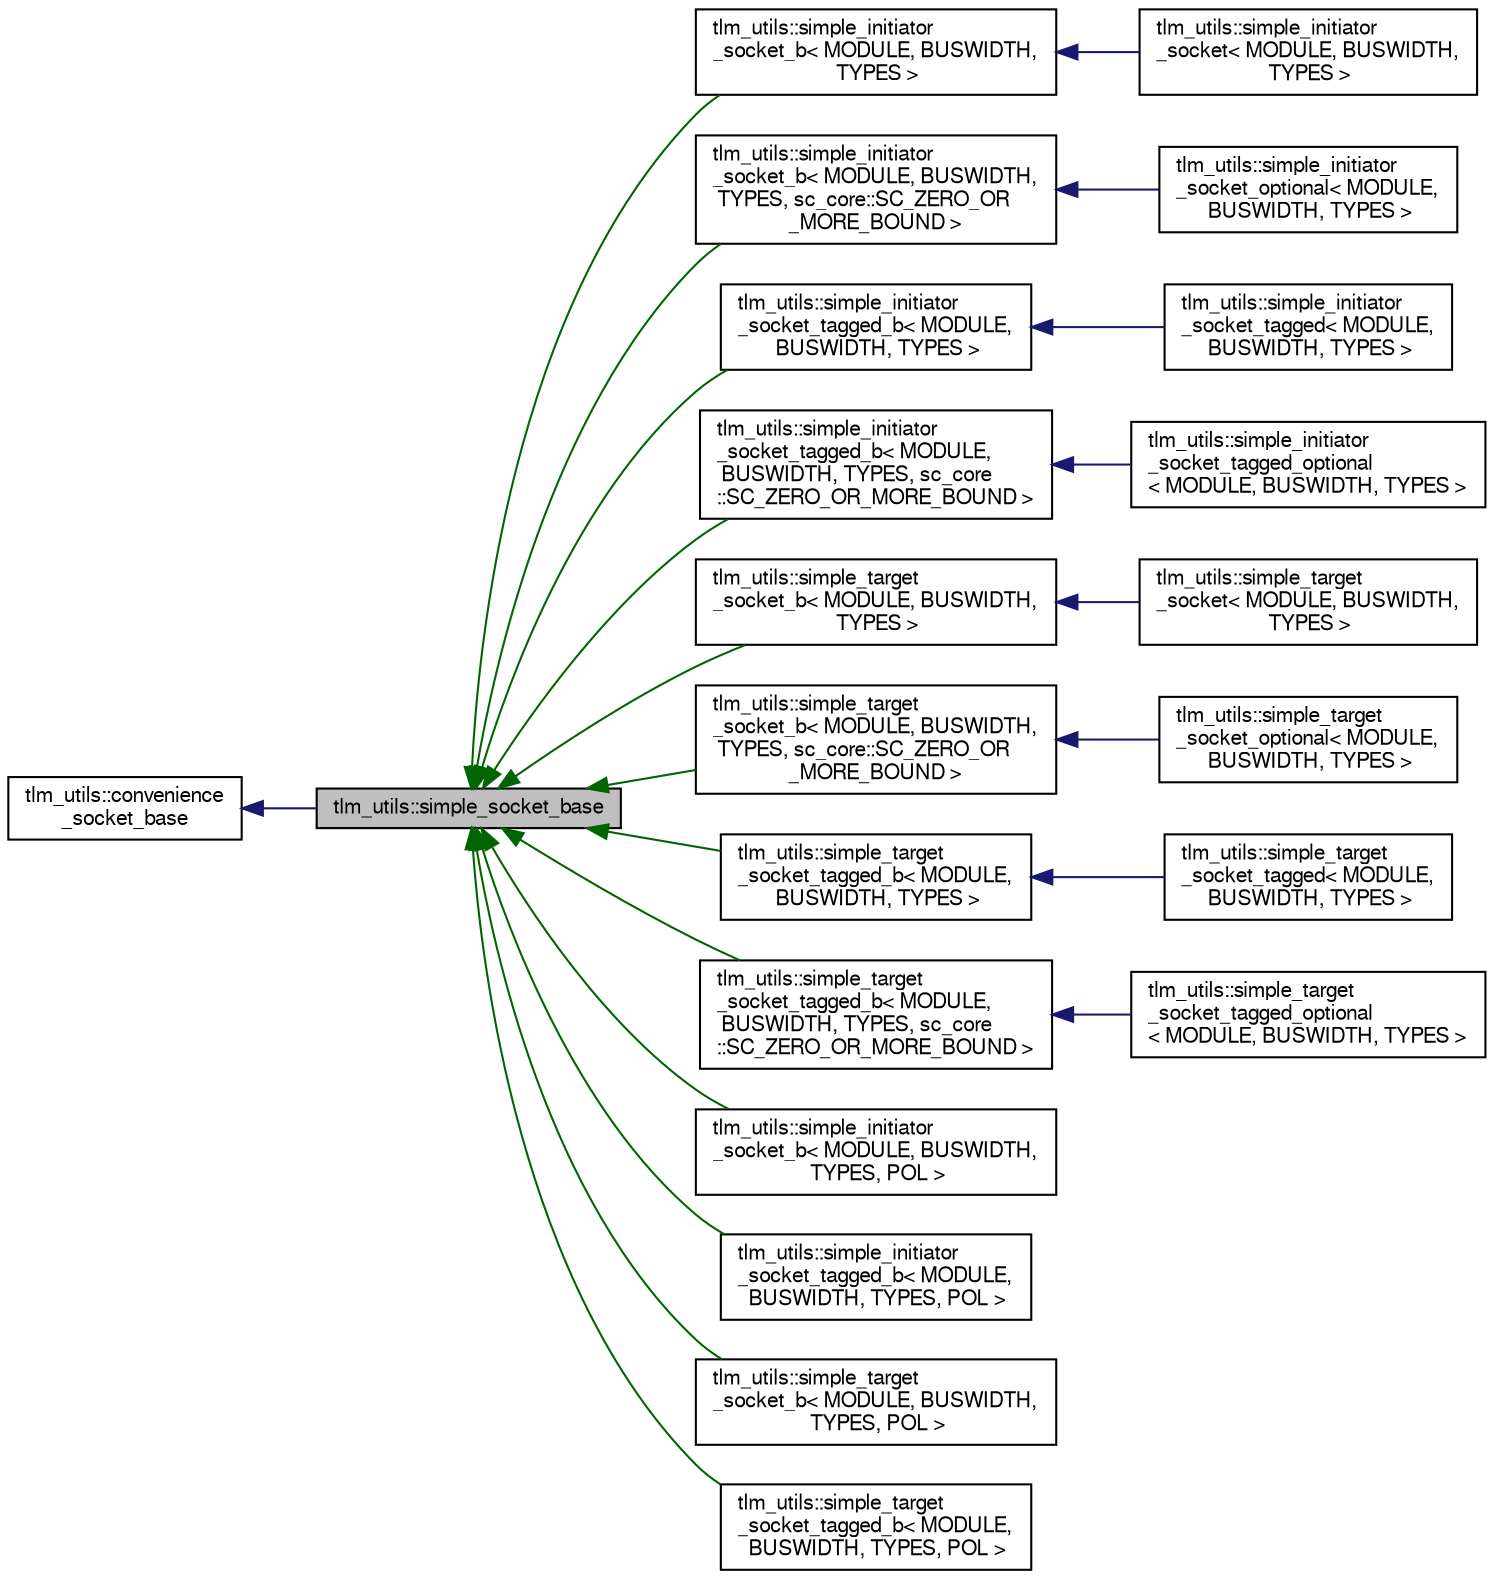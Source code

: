 digraph "tlm_utils::simple_socket_base"
{
  edge [fontname="FreeSans",fontsize="10",labelfontname="FreeSans",labelfontsize="10"];
  node [fontname="FreeSans",fontsize="10",shape=record];
  rankdir="LR";
  Node0 [label="tlm_utils::simple_socket_base",height=0.2,width=0.4,color="black", fillcolor="grey75", style="filled", fontcolor="black"];
  Node1 -> Node0 [dir="back",color="midnightblue",fontsize="10",style="solid",fontname="FreeSans"];
  Node1 [label="tlm_utils::convenience\l_socket_base",height=0.2,width=0.4,color="black", fillcolor="white", style="filled",URL="$a02527.html"];
  Node0 -> Node2 [dir="back",color="darkgreen",fontsize="10",style="solid",fontname="FreeSans"];
  Node2 [label="tlm_utils::simple_initiator\l_socket_b\< MODULE, BUSWIDTH,\l TYPES \>",height=0.2,width=0.4,color="black", fillcolor="white", style="filled",URL="$a02671.html"];
  Node2 -> Node3 [dir="back",color="midnightblue",fontsize="10",style="solid",fontname="FreeSans"];
  Node3 [label="tlm_utils::simple_initiator\l_socket\< MODULE, BUSWIDTH,\l TYPES \>",height=0.2,width=0.4,color="black", fillcolor="white", style="filled",URL="$a02679.html"];
  Node0 -> Node4 [dir="back",color="darkgreen",fontsize="10",style="solid",fontname="FreeSans"];
  Node4 [label="tlm_utils::simple_initiator\l_socket_b\< MODULE, BUSWIDTH,\l TYPES, sc_core::SC_ZERO_OR\l_MORE_BOUND \>",height=0.2,width=0.4,color="black", fillcolor="white", style="filled",URL="$a02671.html"];
  Node4 -> Node5 [dir="back",color="midnightblue",fontsize="10",style="solid",fontname="FreeSans"];
  Node5 [label="tlm_utils::simple_initiator\l_socket_optional\< MODULE,\l BUSWIDTH, TYPES \>",height=0.2,width=0.4,color="black", fillcolor="white", style="filled",URL="$a02683.html"];
  Node0 -> Node6 [dir="back",color="darkgreen",fontsize="10",style="solid",fontname="FreeSans"];
  Node6 [label="tlm_utils::simple_initiator\l_socket_tagged_b\< MODULE,\l BUSWIDTH, TYPES \>",height=0.2,width=0.4,color="black", fillcolor="white", style="filled",URL="$a02687.html"];
  Node6 -> Node7 [dir="back",color="midnightblue",fontsize="10",style="solid",fontname="FreeSans"];
  Node7 [label="tlm_utils::simple_initiator\l_socket_tagged\< MODULE,\l BUSWIDTH, TYPES \>",height=0.2,width=0.4,color="black", fillcolor="white", style="filled",URL="$a02695.html"];
  Node0 -> Node8 [dir="back",color="darkgreen",fontsize="10",style="solid",fontname="FreeSans"];
  Node8 [label="tlm_utils::simple_initiator\l_socket_tagged_b\< MODULE,\l BUSWIDTH, TYPES, sc_core\l::SC_ZERO_OR_MORE_BOUND \>",height=0.2,width=0.4,color="black", fillcolor="white", style="filled",URL="$a02687.html"];
  Node8 -> Node9 [dir="back",color="midnightblue",fontsize="10",style="solid",fontname="FreeSans"];
  Node9 [label="tlm_utils::simple_initiator\l_socket_tagged_optional\l\< MODULE, BUSWIDTH, TYPES \>",height=0.2,width=0.4,color="black", fillcolor="white", style="filled",URL="$a02699.html"];
  Node0 -> Node10 [dir="back",color="darkgreen",fontsize="10",style="solid",fontname="FreeSans"];
  Node10 [label="tlm_utils::simple_target\l_socket_b\< MODULE, BUSWIDTH,\l TYPES \>",height=0.2,width=0.4,color="black", fillcolor="white", style="filled",URL="$a02703.html"];
  Node10 -> Node11 [dir="back",color="midnightblue",fontsize="10",style="solid",fontname="FreeSans"];
  Node11 [label="tlm_utils::simple_target\l_socket\< MODULE, BUSWIDTH,\l TYPES \>",height=0.2,width=0.4,color="black", fillcolor="white", style="filled",URL="$a02727.html"];
  Node0 -> Node12 [dir="back",color="darkgreen",fontsize="10",style="solid",fontname="FreeSans"];
  Node12 [label="tlm_utils::simple_target\l_socket_b\< MODULE, BUSWIDTH,\l TYPES, sc_core::SC_ZERO_OR\l_MORE_BOUND \>",height=0.2,width=0.4,color="black", fillcolor="white", style="filled",URL="$a02703.html"];
  Node12 -> Node13 [dir="back",color="midnightblue",fontsize="10",style="solid",fontname="FreeSans"];
  Node13 [label="tlm_utils::simple_target\l_socket_optional\< MODULE,\l BUSWIDTH, TYPES \>",height=0.2,width=0.4,color="black", fillcolor="white", style="filled",URL="$a02731.html"];
  Node0 -> Node14 [dir="back",color="darkgreen",fontsize="10",style="solid",fontname="FreeSans"];
  Node14 [label="tlm_utils::simple_target\l_socket_tagged_b\< MODULE,\l BUSWIDTH, TYPES \>",height=0.2,width=0.4,color="black", fillcolor="white", style="filled",URL="$a02735.html"];
  Node14 -> Node15 [dir="back",color="midnightblue",fontsize="10",style="solid",fontname="FreeSans"];
  Node15 [label="tlm_utils::simple_target\l_socket_tagged\< MODULE,\l BUSWIDTH, TYPES \>",height=0.2,width=0.4,color="black", fillcolor="white", style="filled",URL="$a02759.html"];
  Node0 -> Node16 [dir="back",color="darkgreen",fontsize="10",style="solid",fontname="FreeSans"];
  Node16 [label="tlm_utils::simple_target\l_socket_tagged_b\< MODULE,\l BUSWIDTH, TYPES, sc_core\l::SC_ZERO_OR_MORE_BOUND \>",height=0.2,width=0.4,color="black", fillcolor="white", style="filled",URL="$a02735.html"];
  Node16 -> Node17 [dir="back",color="midnightblue",fontsize="10",style="solid",fontname="FreeSans"];
  Node17 [label="tlm_utils::simple_target\l_socket_tagged_optional\l\< MODULE, BUSWIDTH, TYPES \>",height=0.2,width=0.4,color="black", fillcolor="white", style="filled",URL="$a02763.html"];
  Node0 -> Node18 [dir="back",color="darkgreen",fontsize="10",style="solid",fontname="FreeSans"];
  Node18 [label="tlm_utils::simple_initiator\l_socket_b\< MODULE, BUSWIDTH,\l TYPES, POL \>",height=0.2,width=0.4,color="black", fillcolor="white", style="filled",URL="$a02671.html"];
  Node0 -> Node19 [dir="back",color="darkgreen",fontsize="10",style="solid",fontname="FreeSans"];
  Node19 [label="tlm_utils::simple_initiator\l_socket_tagged_b\< MODULE,\l BUSWIDTH, TYPES, POL \>",height=0.2,width=0.4,color="black", fillcolor="white", style="filled",URL="$a02687.html"];
  Node0 -> Node20 [dir="back",color="darkgreen",fontsize="10",style="solid",fontname="FreeSans"];
  Node20 [label="tlm_utils::simple_target\l_socket_b\< MODULE, BUSWIDTH,\l TYPES, POL \>",height=0.2,width=0.4,color="black", fillcolor="white", style="filled",URL="$a02703.html"];
  Node0 -> Node21 [dir="back",color="darkgreen",fontsize="10",style="solid",fontname="FreeSans"];
  Node21 [label="tlm_utils::simple_target\l_socket_tagged_b\< MODULE,\l BUSWIDTH, TYPES, POL \>",height=0.2,width=0.4,color="black", fillcolor="white", style="filled",URL="$a02735.html"];
}
